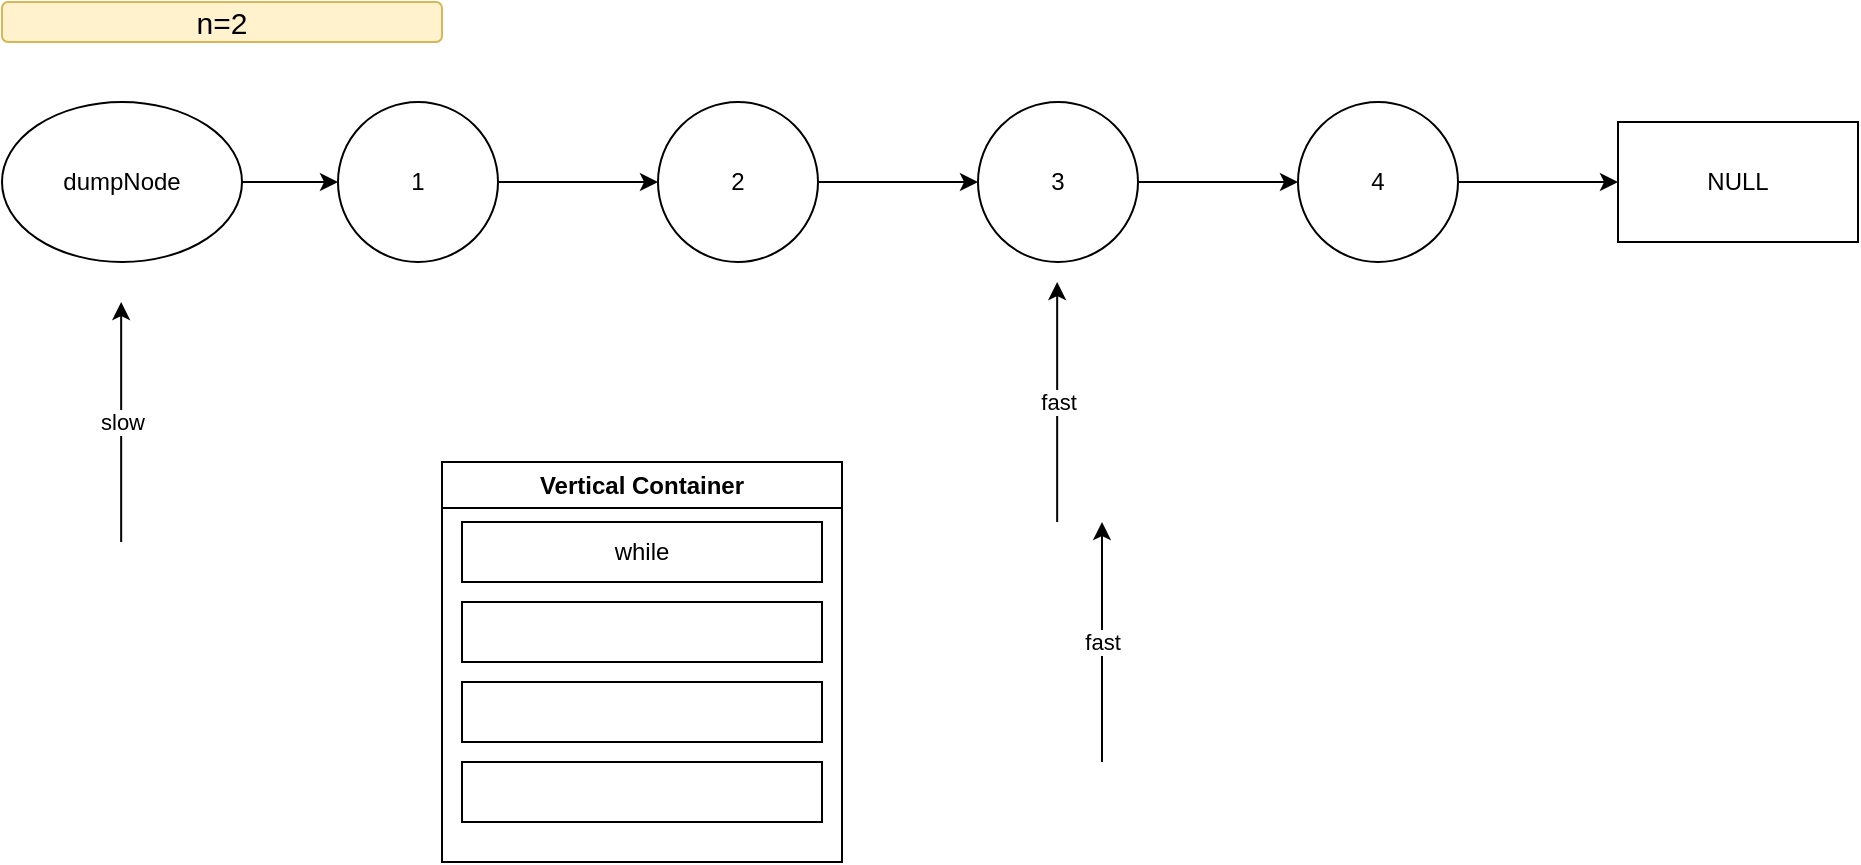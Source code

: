 <mxfile version="24.6.4" type="github">
  <diagram name="第 1 页" id="82Qxp0iyxLErjMUtAoAP">
    <mxGraphModel dx="875" dy="442" grid="1" gridSize="10" guides="1" tooltips="1" connect="1" arrows="1" fold="1" page="1" pageScale="1" pageWidth="827" pageHeight="1169" math="0" shadow="0">
      <root>
        <mxCell id="0" />
        <mxCell id="1" parent="0" />
        <mxCell id="WXAf1IBiIAUy5DdhAQUG-1" value="1" style="ellipse;whiteSpace=wrap;html=1;aspect=fixed;" vertex="1" parent="1">
          <mxGeometry x="188" y="130" width="80" height="80" as="geometry" />
        </mxCell>
        <mxCell id="WXAf1IBiIAUy5DdhAQUG-6" value="" style="endArrow=classic;html=1;rounded=0;exitX=1;exitY=0.5;exitDx=0;exitDy=0;entryX=0;entryY=0.5;entryDx=0;entryDy=0;" edge="1" parent="1" source="WXAf1IBiIAUy5DdhAQUG-1" target="WXAf1IBiIAUy5DdhAQUG-7">
          <mxGeometry width="50" height="50" relative="1" as="geometry">
            <mxPoint x="298" y="190" as="sourcePoint" />
            <mxPoint x="348" y="170" as="targetPoint" />
          </mxGeometry>
        </mxCell>
        <mxCell id="WXAf1IBiIAUy5DdhAQUG-7" value="2" style="ellipse;whiteSpace=wrap;html=1;aspect=fixed;" vertex="1" parent="1">
          <mxGeometry x="348" y="130" width="80" height="80" as="geometry" />
        </mxCell>
        <mxCell id="WXAf1IBiIAUy5DdhAQUG-8" value="" style="endArrow=classic;html=1;rounded=0;exitX=1;exitY=0.5;exitDx=0;exitDy=0;" edge="1" source="WXAf1IBiIAUy5DdhAQUG-7" parent="1">
          <mxGeometry width="50" height="50" relative="1" as="geometry">
            <mxPoint x="458" y="190" as="sourcePoint" />
            <mxPoint x="508" y="170" as="targetPoint" />
          </mxGeometry>
        </mxCell>
        <mxCell id="WXAf1IBiIAUy5DdhAQUG-9" value="3" style="ellipse;whiteSpace=wrap;html=1;aspect=fixed;" vertex="1" parent="1">
          <mxGeometry x="508" y="130" width="80" height="80" as="geometry" />
        </mxCell>
        <mxCell id="WXAf1IBiIAUy5DdhAQUG-10" value="" style="endArrow=classic;html=1;rounded=0;exitX=1;exitY=0.5;exitDx=0;exitDy=0;" edge="1" source="WXAf1IBiIAUy5DdhAQUG-9" parent="1">
          <mxGeometry width="50" height="50" relative="1" as="geometry">
            <mxPoint x="618" y="190" as="sourcePoint" />
            <mxPoint x="668" y="170" as="targetPoint" />
          </mxGeometry>
        </mxCell>
        <mxCell id="WXAf1IBiIAUy5DdhAQUG-11" value="4" style="ellipse;whiteSpace=wrap;html=1;aspect=fixed;" vertex="1" parent="1">
          <mxGeometry x="668" y="130" width="80" height="80" as="geometry" />
        </mxCell>
        <mxCell id="WXAf1IBiIAUy5DdhAQUG-12" value="" style="endArrow=classic;html=1;rounded=0;exitX=1;exitY=0.5;exitDx=0;exitDy=0;" edge="1" source="WXAf1IBiIAUy5DdhAQUG-11" parent="1">
          <mxGeometry width="50" height="50" relative="1" as="geometry">
            <mxPoint x="778" y="190" as="sourcePoint" />
            <mxPoint x="828" y="170" as="targetPoint" />
          </mxGeometry>
        </mxCell>
        <mxCell id="WXAf1IBiIAUy5DdhAQUG-13" value="NULL" style="rounded=0;whiteSpace=wrap;html=1;" vertex="1" parent="1">
          <mxGeometry x="828" y="140" width="120" height="60" as="geometry" />
        </mxCell>
        <mxCell id="WXAf1IBiIAUy5DdhAQUG-14" value="dumpNode" style="ellipse;whiteSpace=wrap;html=1;" vertex="1" parent="1">
          <mxGeometry x="20" y="130" width="120" height="80" as="geometry" />
        </mxCell>
        <mxCell id="WXAf1IBiIAUy5DdhAQUG-15" value="" style="endArrow=classic;html=1;rounded=0;entryX=0;entryY=0.5;entryDx=0;entryDy=0;" edge="1" parent="1" source="WXAf1IBiIAUy5DdhAQUG-14" target="WXAf1IBiIAUy5DdhAQUG-1">
          <mxGeometry width="50" height="50" relative="1" as="geometry">
            <mxPoint x="140" y="220" as="sourcePoint" />
            <mxPoint x="180" y="170" as="targetPoint" />
          </mxGeometry>
        </mxCell>
        <mxCell id="WXAf1IBiIAUy5DdhAQUG-16" value="slow" style="endArrow=classic;html=1;rounded=0;" edge="1" parent="1">
          <mxGeometry width="50" height="50" relative="1" as="geometry">
            <mxPoint x="79.58" y="350" as="sourcePoint" />
            <mxPoint x="79.58" y="230" as="targetPoint" />
          </mxGeometry>
        </mxCell>
        <mxCell id="WXAf1IBiIAUy5DdhAQUG-17" value="fast" style="endArrow=classic;html=1;rounded=0;" edge="1" parent="1">
          <mxGeometry width="50" height="50" relative="1" as="geometry">
            <mxPoint x="547.58" y="340" as="sourcePoint" />
            <mxPoint x="547.58" y="220" as="targetPoint" />
          </mxGeometry>
        </mxCell>
        <mxCell id="WXAf1IBiIAUy5DdhAQUG-18" value="&lt;font style=&quot;font-size: 15px;&quot;&gt;n=2&lt;/font&gt;" style="rounded=1;whiteSpace=wrap;html=1;fillColor=#fff2cc;strokeColor=#d6b656;" vertex="1" parent="1">
          <mxGeometry x="20" y="80" width="220" height="20" as="geometry" />
        </mxCell>
        <mxCell id="WXAf1IBiIAUy5DdhAQUG-19" value="Vertical Container" style="swimlane;whiteSpace=wrap;html=1;" vertex="1" parent="1">
          <mxGeometry x="240" y="310" width="200" height="200" as="geometry" />
        </mxCell>
        <mxCell id="WXAf1IBiIAUy5DdhAQUG-20" value="while" style="whiteSpace=wrap;html=1;" vertex="1" parent="WXAf1IBiIAUy5DdhAQUG-19">
          <mxGeometry x="10" y="30" width="180" height="30" as="geometry" />
        </mxCell>
        <mxCell id="WXAf1IBiIAUy5DdhAQUG-23" value="" style="whiteSpace=wrap;html=1;" vertex="1" parent="WXAf1IBiIAUy5DdhAQUG-19">
          <mxGeometry x="10" y="70" width="180" height="30" as="geometry" />
        </mxCell>
        <mxCell id="WXAf1IBiIAUy5DdhAQUG-24" value="" style="whiteSpace=wrap;html=1;" vertex="1" parent="WXAf1IBiIAUy5DdhAQUG-19">
          <mxGeometry x="10" y="110" width="180" height="30" as="geometry" />
        </mxCell>
        <mxCell id="WXAf1IBiIAUy5DdhAQUG-25" value="" style="whiteSpace=wrap;html=1;" vertex="1" parent="WXAf1IBiIAUy5DdhAQUG-19">
          <mxGeometry x="10" y="150" width="180" height="30" as="geometry" />
        </mxCell>
        <mxCell id="WXAf1IBiIAUy5DdhAQUG-26" value="fast" style="endArrow=classic;html=1;rounded=0;" edge="1" parent="1">
          <mxGeometry width="50" height="50" relative="1" as="geometry">
            <mxPoint x="570" y="460" as="sourcePoint" />
            <mxPoint x="570" y="340" as="targetPoint" />
          </mxGeometry>
        </mxCell>
      </root>
    </mxGraphModel>
  </diagram>
</mxfile>
